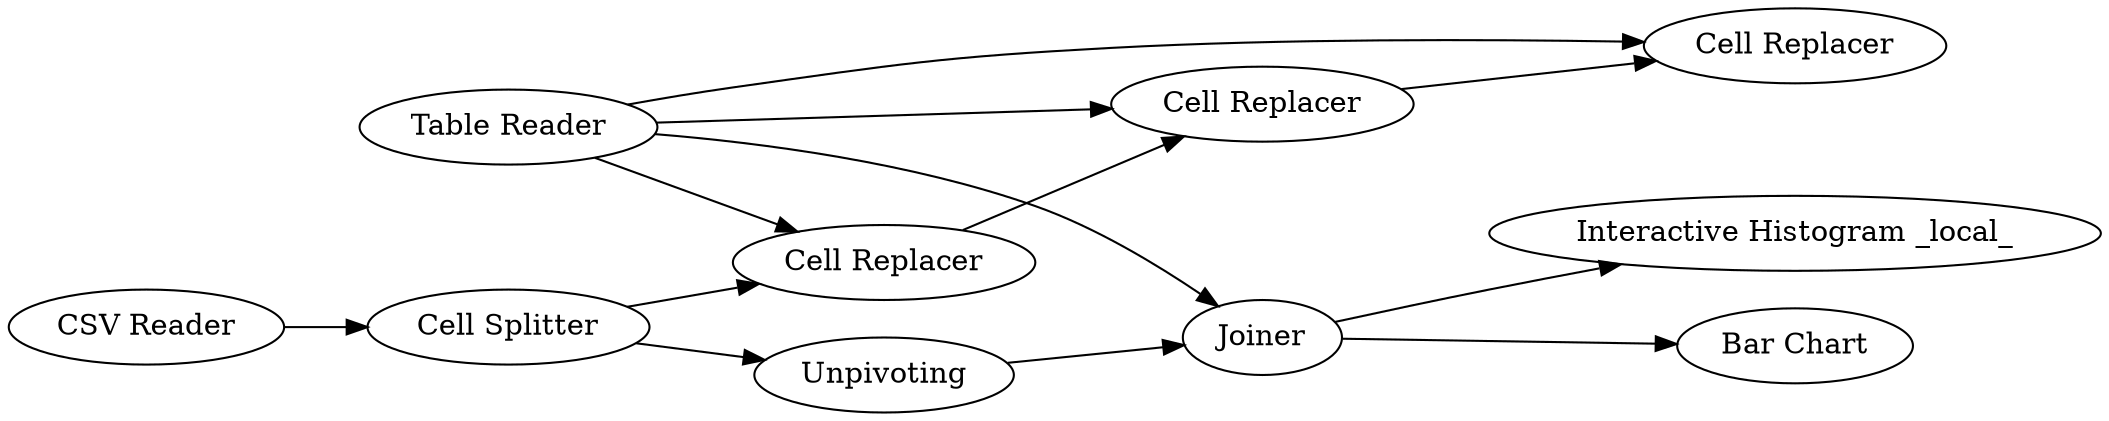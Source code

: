 digraph {
	1 [label="Table Reader"]
	2 [label="CSV Reader"]
	3 [label="Cell Splitter"]
	4 [label=Unpivoting]
	5 [label=Joiner]
	8 [label="Interactive Histogram _local_"]
	9 [label="Cell Replacer"]
	10 [label="Cell Replacer"]
	11 [label="Cell Replacer"]
	12 [label="Bar Chart"]
	1 -> 5
	1 -> 9
	1 -> 10
	1 -> 11
	2 -> 3
	3 -> 4
	3 -> 9
	4 -> 5
	5 -> 8
	5 -> 12
	9 -> 10
	10 -> 11
	rankdir=LR
}
